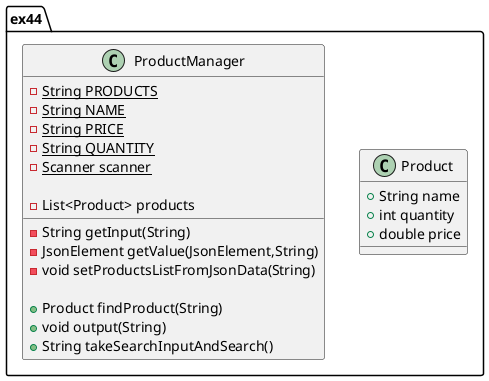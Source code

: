  ' UCF COP3330 Fall 2021 Assignment 3 Solution
 ' Copyright 2021 James Karlinski

@startuml
class ex44.Product
{
    + String name
    + int quantity
    + double price
}

class ex44.ProductManager
{
    - {static} String PRODUCTS
    - {static} String NAME
    - {static} String PRICE
    - {static} String QUANTITY
    - {static} Scanner scanner

    - List<Product> products

    - String getInput(String)
    - JsonElement getValue(JsonElement,String)
    - void setProductsListFromJsonData(String)

    + Product findProduct(String)
    + void output(String)
    + String takeSearchInputAndSearch()
}
@enduml